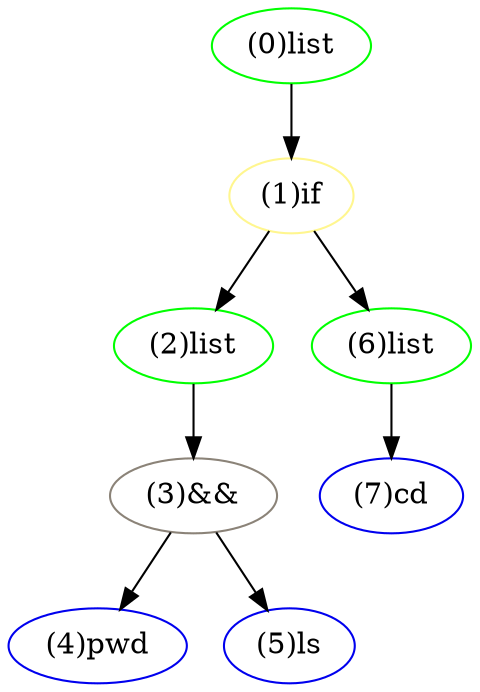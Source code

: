 digraph G {
"(1)if"[color=khaki1]
"(0)list"[color=green]
"(0)list" -> "(1)if"
"(2)list"[color=green]
"(1)if"[color=khaki1]
"(1)if" -> "(2)list"
"(3)&&"[color=antiquewhite4]
"(2)list"[color=green]
"(2)list" -> "(3)&&"
"(4)pwd"[color=blue2]
"(3)&&"[color=antiquewhite4]
"(3)&&" -> "(4)pwd"
"(5)ls"[color=blue2]
"(3)&&"[color=antiquewhite4]
"(3)&&" -> "(5)ls"
"(6)list"[color=green]
"(1)if"[color=khaki1]
"(1)if" -> "(6)list"
"(7)cd"[color=blue2]
"(6)list"[color=green]
"(6)list" -> "(7)cd"
}